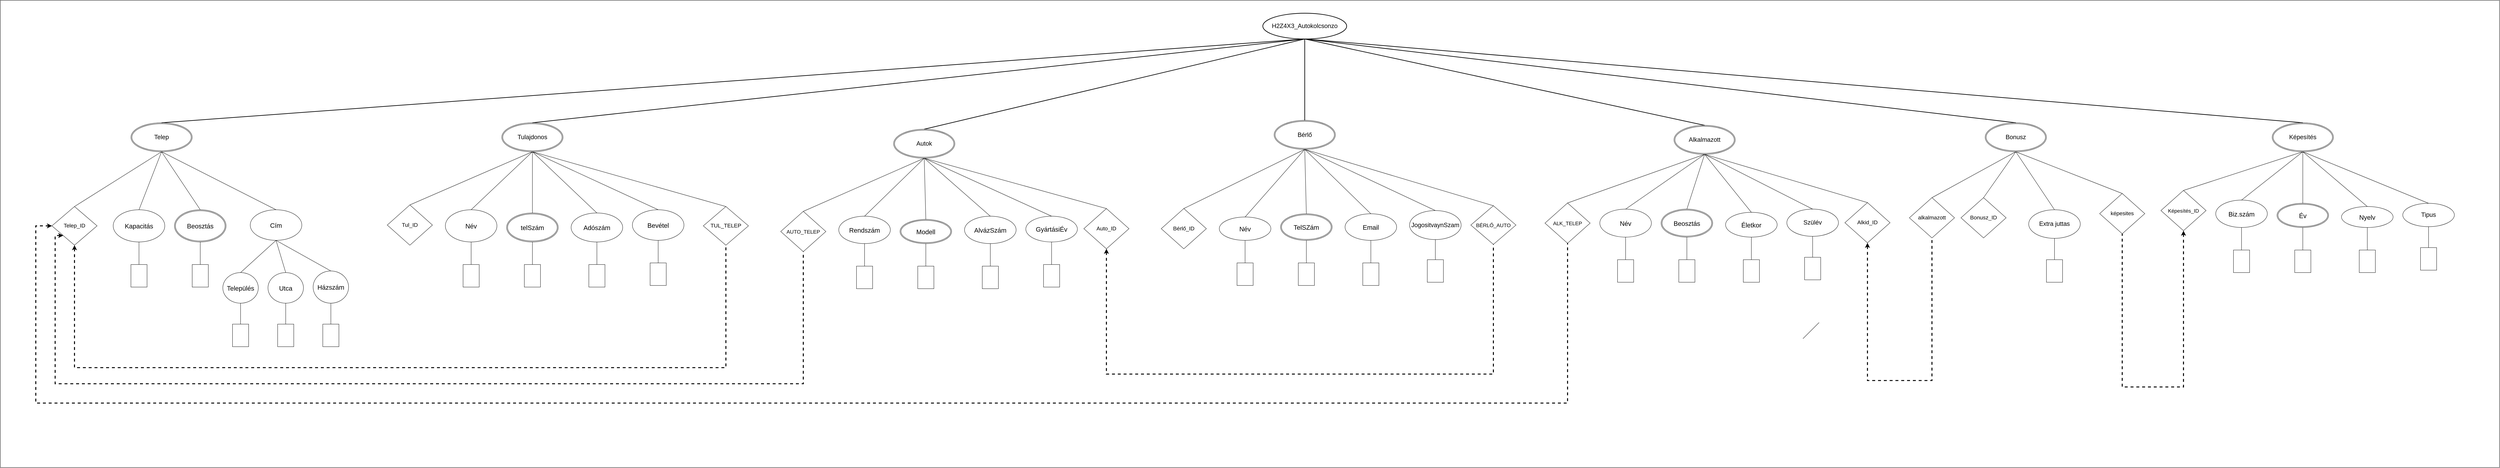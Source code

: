 <mxfile version="22.0.2" type="device">
  <diagram id="R2lEEEUBdFMjLlhIrx00" name="Page-1">
    <mxGraphModel dx="9560" dy="5627" grid="1" gridSize="10" guides="1" tooltips="1" connect="1" arrows="1" fold="1" page="1" pageScale="1" pageWidth="8000" pageHeight="1500" math="0" shadow="0" extFonts="Permanent Marker^https://fonts.googleapis.com/css?family=Permanent+Marker">
      <root>
        <mxCell id="0" />
        <mxCell id="1" parent="0" />
        <mxCell id="rSMVTnY4oHZ8qKoCnQV4-1" value="&lt;font style=&quot;font-size: 19px;&quot;&gt;H2Z4X3_Autokolcsonzo&lt;/font&gt;" style="ellipse;whiteSpace=wrap;html=1;strokeWidth=2;" parent="1" vertex="1">
          <mxGeometry x="3945" y="50" width="260" height="80" as="geometry" />
        </mxCell>
        <mxCell id="rSMVTnY4oHZ8qKoCnQV4-4" value="&lt;font style=&quot;font-size: 19px;&quot;&gt;Telep&lt;/font&gt;" style="ellipse;shape=doubleEllipse;margin=3;whiteSpace=wrap;html=1;align=center;" parent="1" vertex="1">
          <mxGeometry x="435" y="390" width="190" height="90" as="geometry" />
        </mxCell>
        <mxCell id="rSMVTnY4oHZ8qKoCnQV4-5" value="&lt;span style=&quot;font-size: 19px;&quot;&gt;Tulajdonos&lt;/span&gt;" style="ellipse;shape=doubleEllipse;margin=3;whiteSpace=wrap;html=1;align=center;" parent="1" vertex="1">
          <mxGeometry x="1585" y="390" width="190" height="90" as="geometry" />
        </mxCell>
        <mxCell id="rSMVTnY4oHZ8qKoCnQV4-6" value="&lt;span style=&quot;font-size: 19px;&quot;&gt;Autok&lt;/span&gt;" style="ellipse;shape=doubleEllipse;margin=3;whiteSpace=wrap;html=1;align=center;" parent="1" vertex="1">
          <mxGeometry x="2800" y="410" width="190" height="90" as="geometry" />
        </mxCell>
        <mxCell id="rSMVTnY4oHZ8qKoCnQV4-7" value="&lt;span style=&quot;font-size: 19px;&quot;&gt;Bérlő&lt;/span&gt;" style="ellipse;shape=doubleEllipse;margin=3;whiteSpace=wrap;html=1;align=center;" parent="1" vertex="1">
          <mxGeometry x="3980" y="382.5" width="190" height="90" as="geometry" />
        </mxCell>
        <mxCell id="rSMVTnY4oHZ8qKoCnQV4-8" value="&lt;span style=&quot;font-size: 19px;&quot;&gt;Alkalmazott&lt;/span&gt;" style="ellipse;shape=doubleEllipse;margin=3;whiteSpace=wrap;html=1;align=center;" parent="1" vertex="1">
          <mxGeometry x="5220" y="398" width="190" height="90" as="geometry" />
        </mxCell>
        <mxCell id="rSMVTnY4oHZ8qKoCnQV4-9" value="&lt;span style=&quot;font-size: 19px;&quot;&gt;Képesítés&lt;/span&gt;" style="ellipse;shape=doubleEllipse;margin=3;whiteSpace=wrap;html=1;align=center;" parent="1" vertex="1">
          <mxGeometry x="7075" y="390" width="190" height="90" as="geometry" />
        </mxCell>
        <mxCell id="rSMVTnY4oHZ8qKoCnQV4-14" value="" style="endArrow=none;html=1;rounded=0;entryX=0.5;entryY=1;entryDx=0;entryDy=0;exitX=0.5;exitY=0;exitDx=0;exitDy=0;strokeWidth=2;" parent="1" source="rSMVTnY4oHZ8qKoCnQV4-4" target="rSMVTnY4oHZ8qKoCnQV4-1" edge="1">
          <mxGeometry width="50" height="50" relative="1" as="geometry">
            <mxPoint x="1400" y="430" as="sourcePoint" />
            <mxPoint x="1450" y="380" as="targetPoint" />
          </mxGeometry>
        </mxCell>
        <mxCell id="rSMVTnY4oHZ8qKoCnQV4-15" value="" style="endArrow=none;html=1;rounded=0;entryX=0.5;entryY=1;entryDx=0;entryDy=0;exitX=0.5;exitY=0;exitDx=0;exitDy=0;strokeWidth=2;" parent="1" source="rSMVTnY4oHZ8qKoCnQV4-5" target="rSMVTnY4oHZ8qKoCnQV4-1" edge="1">
          <mxGeometry width="50" height="50" relative="1" as="geometry">
            <mxPoint x="1205" y="420" as="sourcePoint" />
            <mxPoint x="1990" y="190" as="targetPoint" />
          </mxGeometry>
        </mxCell>
        <mxCell id="rSMVTnY4oHZ8qKoCnQV4-16" value="" style="endArrow=none;html=1;rounded=0;entryX=0.5;entryY=1;entryDx=0;entryDy=0;exitX=0.5;exitY=0;exitDx=0;exitDy=0;strokeWidth=2;" parent="1" source="rSMVTnY4oHZ8qKoCnQV4-8" target="rSMVTnY4oHZ8qKoCnQV4-1" edge="1">
          <mxGeometry width="50" height="50" relative="1" as="geometry">
            <mxPoint x="1215" y="430" as="sourcePoint" />
            <mxPoint x="2000" y="200" as="targetPoint" />
          </mxGeometry>
        </mxCell>
        <mxCell id="rSMVTnY4oHZ8qKoCnQV4-17" value="" style="endArrow=none;html=1;rounded=0;entryX=0.5;entryY=1;entryDx=0;entryDy=0;exitX=0.5;exitY=0;exitDx=0;exitDy=0;strokeWidth=2;" parent="1" source="rSMVTnY4oHZ8qKoCnQV4-9" target="rSMVTnY4oHZ8qKoCnQV4-1" edge="1">
          <mxGeometry width="50" height="50" relative="1" as="geometry">
            <mxPoint x="1225" y="440" as="sourcePoint" />
            <mxPoint x="2010" y="210" as="targetPoint" />
          </mxGeometry>
        </mxCell>
        <mxCell id="rSMVTnY4oHZ8qKoCnQV4-18" value="" style="endArrow=none;html=1;rounded=0;entryX=0.5;entryY=1;entryDx=0;entryDy=0;exitX=0.5;exitY=0;exitDx=0;exitDy=0;strokeWidth=2;" parent="1" source="rSMVTnY4oHZ8qKoCnQV4-6" target="rSMVTnY4oHZ8qKoCnQV4-1" edge="1">
          <mxGeometry width="50" height="50" relative="1" as="geometry">
            <mxPoint x="1235" y="450" as="sourcePoint" />
            <mxPoint x="2020" y="220" as="targetPoint" />
          </mxGeometry>
        </mxCell>
        <mxCell id="rSMVTnY4oHZ8qKoCnQV4-19" value="" style="endArrow=none;html=1;rounded=0;entryX=0.5;entryY=1;entryDx=0;entryDy=0;exitX=0.5;exitY=0;exitDx=0;exitDy=0;strokeWidth=2;" parent="1" source="rSMVTnY4oHZ8qKoCnQV4-7" target="rSMVTnY4oHZ8qKoCnQV4-1" edge="1">
          <mxGeometry width="50" height="50" relative="1" as="geometry">
            <mxPoint x="1245" y="460" as="sourcePoint" />
            <mxPoint x="2030" y="230" as="targetPoint" />
          </mxGeometry>
        </mxCell>
        <mxCell id="rSMVTnY4oHZ8qKoCnQV4-21" value="&lt;font style=&quot;font-size: 20px;&quot;&gt;Kapacitás&lt;/font&gt;" style="ellipse;whiteSpace=wrap;html=1;" parent="1" vertex="1">
          <mxGeometry x="380" y="660" width="160" height="100" as="geometry" />
        </mxCell>
        <mxCell id="rSMVTnY4oHZ8qKoCnQV4-22" value="&lt;span style=&quot;font-size: 20px;&quot;&gt;Cím&lt;/span&gt;" style="ellipse;whiteSpace=wrap;html=1;" parent="1" vertex="1">
          <mxGeometry x="805" y="660" width="160" height="95" as="geometry" />
        </mxCell>
        <mxCell id="rSMVTnY4oHZ8qKoCnQV4-23" value="&lt;span style=&quot;font-size: 20px;&quot;&gt;Beosztás&lt;br&gt;&lt;/span&gt;" style="whiteSpace=wrap;html=1;shape=doubleEllipse;perimeter=ellipsePerimeter;margin=3;" parent="1" vertex="1">
          <mxGeometry x="570" y="660" width="160" height="100" as="geometry" />
        </mxCell>
        <mxCell id="rSMVTnY4oHZ8qKoCnQV4-27" value="&lt;span style=&quot;font-size: 20px;&quot;&gt;Település&lt;/span&gt;" style="ellipse;whiteSpace=wrap;html=1;" parent="1" vertex="1">
          <mxGeometry x="720" y="855" width="110" height="95" as="geometry" />
        </mxCell>
        <mxCell id="rSMVTnY4oHZ8qKoCnQV4-28" value="&lt;span style=&quot;font-size: 20px;&quot;&gt;Utca&lt;/span&gt;" style="ellipse;whiteSpace=wrap;html=1;" parent="1" vertex="1">
          <mxGeometry x="860" y="855" width="110" height="95" as="geometry" />
        </mxCell>
        <mxCell id="rSMVTnY4oHZ8qKoCnQV4-29" value="&lt;span style=&quot;font-size: 20px;&quot;&gt;Házszám&lt;/span&gt;" style="ellipse;whiteSpace=wrap;html=1;" parent="1" vertex="1">
          <mxGeometry x="1000" y="850" width="110" height="100" as="geometry" />
        </mxCell>
        <mxCell id="AsXAEN0B44mWRDouqdwv-1" value="" style="endArrow=none;html=1;rounded=0;entryX=0.5;entryY=1;entryDx=0;entryDy=0;exitX=0.5;exitY=0;exitDx=0;exitDy=0;" edge="1" parent="1" source="rSMVTnY4oHZ8qKoCnQV4-21" target="rSMVTnY4oHZ8qKoCnQV4-4">
          <mxGeometry width="50" height="50" relative="1" as="geometry">
            <mxPoint x="150" y="605" as="sourcePoint" />
            <mxPoint x="360" y="500" as="targetPoint" />
          </mxGeometry>
        </mxCell>
        <mxCell id="AsXAEN0B44mWRDouqdwv-2" value="" style="endArrow=none;html=1;rounded=0;entryX=0.5;entryY=1;entryDx=0;entryDy=0;exitX=0.5;exitY=0;exitDx=0;exitDy=0;" edge="1" parent="1" source="rSMVTnY4oHZ8qKoCnQV4-28" target="rSMVTnY4oHZ8qKoCnQV4-22">
          <mxGeometry width="50" height="50" relative="1" as="geometry">
            <mxPoint x="660" y="845" as="sourcePoint" />
            <mxPoint x="800" y="755" as="targetPoint" />
          </mxGeometry>
        </mxCell>
        <mxCell id="AsXAEN0B44mWRDouqdwv-3" value="" style="endArrow=none;html=1;rounded=0;entryX=0.5;entryY=1;entryDx=0;entryDy=0;exitX=0.5;exitY=0;exitDx=0;exitDy=0;" edge="1" parent="1" source="rSMVTnY4oHZ8qKoCnQV4-29" target="rSMVTnY4oHZ8qKoCnQV4-22">
          <mxGeometry width="50" height="50" relative="1" as="geometry">
            <mxPoint x="670" y="855" as="sourcePoint" />
            <mxPoint x="810" y="765" as="targetPoint" />
          </mxGeometry>
        </mxCell>
        <mxCell id="AsXAEN0B44mWRDouqdwv-4" value="&lt;font style=&quot;font-size: 17px;&quot;&gt;Telep_ID&lt;/font&gt;" style="rhombus;whiteSpace=wrap;html=1;" vertex="1" parent="1">
          <mxGeometry x="190" y="650" width="140" height="120" as="geometry" />
        </mxCell>
        <mxCell id="AsXAEN0B44mWRDouqdwv-5" value="" style="endArrow=none;html=1;rounded=0;entryX=0.5;entryY=1;entryDx=0;entryDy=0;exitX=0.5;exitY=0;exitDx=0;exitDy=0;" edge="1" parent="1" source="AsXAEN0B44mWRDouqdwv-4" target="rSMVTnY4oHZ8qKoCnQV4-4">
          <mxGeometry width="50" height="50" relative="1" as="geometry">
            <mxPoint x="160" y="615" as="sourcePoint" />
            <mxPoint x="370" y="510" as="targetPoint" />
          </mxGeometry>
        </mxCell>
        <mxCell id="AsXAEN0B44mWRDouqdwv-6" value="" style="endArrow=none;html=1;rounded=0;entryX=0.5;entryY=1;entryDx=0;entryDy=0;exitX=0.5;exitY=0;exitDx=0;exitDy=0;" edge="1" parent="1" source="rSMVTnY4oHZ8qKoCnQV4-22" target="rSMVTnY4oHZ8qKoCnQV4-4">
          <mxGeometry width="50" height="50" relative="1" as="geometry">
            <mxPoint x="360" y="885" as="sourcePoint" />
            <mxPoint x="570" y="780" as="targetPoint" />
          </mxGeometry>
        </mxCell>
        <mxCell id="AsXAEN0B44mWRDouqdwv-7" value="" style="endArrow=none;html=1;rounded=0;entryX=0.5;entryY=1;entryDx=0;entryDy=0;exitX=0.5;exitY=0;exitDx=0;exitDy=0;" edge="1" parent="1" source="rSMVTnY4oHZ8qKoCnQV4-23" target="rSMVTnY4oHZ8qKoCnQV4-4">
          <mxGeometry width="50" height="50" relative="1" as="geometry">
            <mxPoint x="370" y="895" as="sourcePoint" />
            <mxPoint x="580" y="790" as="targetPoint" />
          </mxGeometry>
        </mxCell>
        <mxCell id="AsXAEN0B44mWRDouqdwv-8" value="" style="endArrow=none;html=1;rounded=0;entryX=0.5;entryY=1;entryDx=0;entryDy=0;exitX=0.5;exitY=0;exitDx=0;exitDy=0;" edge="1" parent="1" source="rSMVTnY4oHZ8qKoCnQV4-27" target="rSMVTnY4oHZ8qKoCnQV4-22">
          <mxGeometry width="50" height="50" relative="1" as="geometry">
            <mxPoint x="620" y="890" as="sourcePoint" />
            <mxPoint x="830" y="785" as="targetPoint" />
          </mxGeometry>
        </mxCell>
        <mxCell id="AsXAEN0B44mWRDouqdwv-11" value="" style="rounded=0;whiteSpace=wrap;html=1;" vertex="1" parent="1">
          <mxGeometry x="750" y="1015" width="50" height="70" as="geometry" />
        </mxCell>
        <mxCell id="AsXAEN0B44mWRDouqdwv-13" value="" style="endArrow=none;html=1;rounded=0;entryX=0.5;entryY=1;entryDx=0;entryDy=0;exitX=0.5;exitY=0;exitDx=0;exitDy=0;" edge="1" parent="1" source="AsXAEN0B44mWRDouqdwv-11" target="rSMVTnY4oHZ8qKoCnQV4-27">
          <mxGeometry width="50" height="50" relative="1" as="geometry">
            <mxPoint x="410" y="1185" as="sourcePoint" />
            <mxPoint x="690" y="1005" as="targetPoint" />
          </mxGeometry>
        </mxCell>
        <mxCell id="AsXAEN0B44mWRDouqdwv-14" value="" style="rounded=0;whiteSpace=wrap;html=1;" vertex="1" parent="1">
          <mxGeometry x="890" y="1015" width="50" height="70" as="geometry" />
        </mxCell>
        <mxCell id="AsXAEN0B44mWRDouqdwv-15" value="" style="endArrow=none;html=1;rounded=0;exitX=0.5;exitY=0;exitDx=0;exitDy=0;entryX=0.5;entryY=1;entryDx=0;entryDy=0;" edge="1" parent="1" source="AsXAEN0B44mWRDouqdwv-14" target="rSMVTnY4oHZ8qKoCnQV4-28">
          <mxGeometry width="50" height="50" relative="1" as="geometry">
            <mxPoint x="420" y="1195" as="sourcePoint" />
            <mxPoint x="910" y="995" as="targetPoint" />
          </mxGeometry>
        </mxCell>
        <mxCell id="AsXAEN0B44mWRDouqdwv-16" value="" style="rounded=0;whiteSpace=wrap;html=1;" vertex="1" parent="1">
          <mxGeometry x="1030" y="1015" width="50" height="70" as="geometry" />
        </mxCell>
        <mxCell id="AsXAEN0B44mWRDouqdwv-17" value="" style="endArrow=none;html=1;rounded=0;entryX=0.5;entryY=1;entryDx=0;entryDy=0;exitX=0.5;exitY=0;exitDx=0;exitDy=0;" edge="1" parent="1" source="AsXAEN0B44mWRDouqdwv-16" target="rSMVTnY4oHZ8qKoCnQV4-29">
          <mxGeometry width="50" height="50" relative="1" as="geometry">
            <mxPoint x="695" y="1225" as="sourcePoint" />
            <mxPoint x="1065" y="995" as="targetPoint" />
          </mxGeometry>
        </mxCell>
        <mxCell id="AsXAEN0B44mWRDouqdwv-19" value="" style="rounded=0;whiteSpace=wrap;html=1;" vertex="1" parent="1">
          <mxGeometry x="435" y="830" width="50" height="70" as="geometry" />
        </mxCell>
        <mxCell id="AsXAEN0B44mWRDouqdwv-20" value="" style="endArrow=none;html=1;rounded=0;entryX=0.5;entryY=1;entryDx=0;entryDy=0;exitX=0.5;exitY=0;exitDx=0;exitDy=0;" edge="1" parent="1" source="AsXAEN0B44mWRDouqdwv-19" target="rSMVTnY4oHZ8qKoCnQV4-21">
          <mxGeometry width="50" height="50" relative="1" as="geometry">
            <mxPoint x="75" y="1070" as="sourcePoint" />
            <mxPoint x="450" y="780" as="targetPoint" />
          </mxGeometry>
        </mxCell>
        <mxCell id="AsXAEN0B44mWRDouqdwv-21" value="" style="rounded=0;whiteSpace=wrap;html=1;" vertex="1" parent="1">
          <mxGeometry x="625" y="830" width="50" height="70" as="geometry" />
        </mxCell>
        <mxCell id="AsXAEN0B44mWRDouqdwv-22" value="" style="endArrow=none;html=1;rounded=0;entryX=0.5;entryY=1;entryDx=0;entryDy=0;exitX=0.5;exitY=0;exitDx=0;exitDy=0;" edge="1" parent="1" source="AsXAEN0B44mWRDouqdwv-21" target="rSMVTnY4oHZ8qKoCnQV4-23">
          <mxGeometry width="50" height="50" relative="1" as="geometry">
            <mxPoint x="275" y="1020" as="sourcePoint" />
            <mxPoint x="645" y="790" as="targetPoint" />
          </mxGeometry>
        </mxCell>
        <mxCell id="AsXAEN0B44mWRDouqdwv-25" value="&lt;span style=&quot;font-size: 20px;&quot;&gt;Név&lt;/span&gt;" style="ellipse;whiteSpace=wrap;html=1;" vertex="1" parent="1">
          <mxGeometry x="1410" y="660" width="160" height="100" as="geometry" />
        </mxCell>
        <mxCell id="AsXAEN0B44mWRDouqdwv-27" value="&lt;span style=&quot;font-size: 20px;&quot;&gt;telSzám&lt;br&gt;&lt;/span&gt;" style="whiteSpace=wrap;html=1;shape=doubleEllipse;perimeter=ellipsePerimeter;margin=3;" vertex="1" parent="1">
          <mxGeometry x="1600" y="670" width="160" height="90" as="geometry" />
        </mxCell>
        <mxCell id="AsXAEN0B44mWRDouqdwv-33" value="&lt;font style=&quot;font-size: 17px;&quot;&gt;Tul_ID&lt;/font&gt;" style="rhombus;whiteSpace=wrap;html=1;" vertex="1" parent="1">
          <mxGeometry x="1230" y="645" width="140" height="125" as="geometry" />
        </mxCell>
        <mxCell id="AsXAEN0B44mWRDouqdwv-41" value="" style="rounded=0;whiteSpace=wrap;html=1;" vertex="1" parent="1">
          <mxGeometry x="1465" y="830" width="50" height="70" as="geometry" />
        </mxCell>
        <mxCell id="AsXAEN0B44mWRDouqdwv-42" value="" style="endArrow=none;html=1;rounded=0;entryX=0.5;entryY=1;entryDx=0;entryDy=0;exitX=0.5;exitY=0;exitDx=0;exitDy=0;" edge="1" parent="1" source="AsXAEN0B44mWRDouqdwv-41" target="AsXAEN0B44mWRDouqdwv-25">
          <mxGeometry width="50" height="50" relative="1" as="geometry">
            <mxPoint x="1105" y="1070" as="sourcePoint" />
            <mxPoint x="1480" y="780" as="targetPoint" />
          </mxGeometry>
        </mxCell>
        <mxCell id="AsXAEN0B44mWRDouqdwv-43" value="" style="rounded=0;whiteSpace=wrap;html=1;" vertex="1" parent="1">
          <mxGeometry x="1655" y="830" width="50" height="70" as="geometry" />
        </mxCell>
        <mxCell id="AsXAEN0B44mWRDouqdwv-44" value="" style="endArrow=none;html=1;rounded=0;entryX=0.5;entryY=1;entryDx=0;entryDy=0;exitX=0.5;exitY=0;exitDx=0;exitDy=0;" edge="1" parent="1" source="AsXAEN0B44mWRDouqdwv-43" target="AsXAEN0B44mWRDouqdwv-27">
          <mxGeometry width="50" height="50" relative="1" as="geometry">
            <mxPoint x="1305" y="1020" as="sourcePoint" />
            <mxPoint x="1675" y="790" as="targetPoint" />
          </mxGeometry>
        </mxCell>
        <mxCell id="AsXAEN0B44mWRDouqdwv-45" value="&lt;font style=&quot;font-size: 17px;&quot;&gt;TUL_TELEP&lt;/font&gt;" style="rhombus;whiteSpace=wrap;html=1;" vertex="1" parent="1">
          <mxGeometry x="2210" y="650" width="140" height="120" as="geometry" />
        </mxCell>
        <mxCell id="AsXAEN0B44mWRDouqdwv-46" value="&lt;span style=&quot;font-size: 20px;&quot;&gt;Bevétel&lt;/span&gt;" style="ellipse;whiteSpace=wrap;html=1;" vertex="1" parent="1">
          <mxGeometry x="1990" y="660" width="160" height="95" as="geometry" />
        </mxCell>
        <mxCell id="AsXAEN0B44mWRDouqdwv-47" value="" style="rounded=0;whiteSpace=wrap;html=1;" vertex="1" parent="1">
          <mxGeometry x="2045" y="825" width="50" height="70" as="geometry" />
        </mxCell>
        <mxCell id="AsXAEN0B44mWRDouqdwv-48" value="" style="endArrow=none;html=1;rounded=0;entryX=0.5;entryY=1;entryDx=0;entryDy=0;exitX=0.5;exitY=0;exitDx=0;exitDy=0;" edge="1" parent="1" source="AsXAEN0B44mWRDouqdwv-47" target="AsXAEN0B44mWRDouqdwv-46">
          <mxGeometry width="50" height="50" relative="1" as="geometry">
            <mxPoint x="1685" y="1065" as="sourcePoint" />
            <mxPoint x="2060" y="775" as="targetPoint" />
          </mxGeometry>
        </mxCell>
        <mxCell id="AsXAEN0B44mWRDouqdwv-49" value="&lt;span style=&quot;font-size: 20px;&quot;&gt;Adószám&lt;/span&gt;" style="ellipse;whiteSpace=wrap;html=1;" vertex="1" parent="1">
          <mxGeometry x="1800" y="670" width="160" height="90" as="geometry" />
        </mxCell>
        <mxCell id="AsXAEN0B44mWRDouqdwv-50" value="" style="rounded=0;whiteSpace=wrap;html=1;" vertex="1" parent="1">
          <mxGeometry x="1855" y="830" width="50" height="70" as="geometry" />
        </mxCell>
        <mxCell id="AsXAEN0B44mWRDouqdwv-51" value="" style="endArrow=none;html=1;rounded=0;entryX=0.5;entryY=1;entryDx=0;entryDy=0;exitX=0.5;exitY=0;exitDx=0;exitDy=0;" edge="1" parent="1" source="AsXAEN0B44mWRDouqdwv-50" target="AsXAEN0B44mWRDouqdwv-49">
          <mxGeometry width="50" height="50" relative="1" as="geometry">
            <mxPoint x="1495" y="1070" as="sourcePoint" />
            <mxPoint x="1870" y="780" as="targetPoint" />
          </mxGeometry>
        </mxCell>
        <mxCell id="AsXAEN0B44mWRDouqdwv-52" value="" style="endArrow=none;html=1;rounded=0;exitX=0.5;exitY=0;exitDx=0;exitDy=0;entryX=0.5;entryY=1;entryDx=0;entryDy=0;" edge="1" parent="1" source="AsXAEN0B44mWRDouqdwv-45" target="rSMVTnY4oHZ8qKoCnQV4-5">
          <mxGeometry width="50" height="50" relative="1" as="geometry">
            <mxPoint x="1230" y="730" as="sourcePoint" />
            <mxPoint x="1450" y="560" as="targetPoint" />
          </mxGeometry>
        </mxCell>
        <mxCell id="AsXAEN0B44mWRDouqdwv-53" value="" style="endArrow=none;html=1;rounded=0;entryX=0.5;entryY=0;entryDx=0;entryDy=0;exitX=0.5;exitY=1;exitDx=0;exitDy=0;" edge="1" parent="1" source="rSMVTnY4oHZ8qKoCnQV4-5" target="AsXAEN0B44mWRDouqdwv-25">
          <mxGeometry width="50" height="50" relative="1" as="geometry">
            <mxPoint x="1560" y="680" as="sourcePoint" />
            <mxPoint x="1840" y="490" as="targetPoint" />
          </mxGeometry>
        </mxCell>
        <mxCell id="AsXAEN0B44mWRDouqdwv-54" value="" style="endArrow=none;html=1;rounded=0;entryX=0.5;entryY=0;entryDx=0;entryDy=0;exitX=0.5;exitY=1;exitDx=0;exitDy=0;" edge="1" parent="1" source="rSMVTnY4oHZ8qKoCnQV4-5" target="AsXAEN0B44mWRDouqdwv-27">
          <mxGeometry width="50" height="50" relative="1" as="geometry">
            <mxPoint x="1825" y="440" as="sourcePoint" />
            <mxPoint x="1810" y="605" as="targetPoint" />
          </mxGeometry>
        </mxCell>
        <mxCell id="AsXAEN0B44mWRDouqdwv-55" value="" style="endArrow=none;html=1;rounded=0;entryX=0.5;entryY=0;entryDx=0;entryDy=0;exitX=0.5;exitY=1;exitDx=0;exitDy=0;" edge="1" parent="1" source="rSMVTnY4oHZ8qKoCnQV4-5" target="AsXAEN0B44mWRDouqdwv-49">
          <mxGeometry width="50" height="50" relative="1" as="geometry">
            <mxPoint x="2008" y="440" as="sourcePoint" />
            <mxPoint x="1993" y="605" as="targetPoint" />
          </mxGeometry>
        </mxCell>
        <mxCell id="AsXAEN0B44mWRDouqdwv-56" value="" style="endArrow=none;html=1;rounded=0;entryX=0.5;entryY=0;entryDx=0;entryDy=0;exitX=0.5;exitY=1;exitDx=0;exitDy=0;" edge="1" parent="1" source="rSMVTnY4oHZ8qKoCnQV4-5" target="AsXAEN0B44mWRDouqdwv-46">
          <mxGeometry width="50" height="50" relative="1" as="geometry">
            <mxPoint x="2085" y="440" as="sourcePoint" />
            <mxPoint x="2070" y="605" as="targetPoint" />
          </mxGeometry>
        </mxCell>
        <mxCell id="AsXAEN0B44mWRDouqdwv-57" value="" style="endArrow=none;html=1;rounded=0;entryX=0.5;entryY=0;entryDx=0;entryDy=0;exitX=0.5;exitY=1;exitDx=0;exitDy=0;" edge="1" parent="1" source="rSMVTnY4oHZ8qKoCnQV4-5" target="AsXAEN0B44mWRDouqdwv-33">
          <mxGeometry width="50" height="50" relative="1" as="geometry">
            <mxPoint x="2180" y="460" as="sourcePoint" />
            <mxPoint x="2165" y="625" as="targetPoint" />
          </mxGeometry>
        </mxCell>
        <mxCell id="AsXAEN0B44mWRDouqdwv-58" value="&lt;span style=&quot;font-size: 20px;&quot;&gt;Rendszám&lt;/span&gt;" style="ellipse;whiteSpace=wrap;html=1;" vertex="1" parent="1">
          <mxGeometry x="2630" y="680" width="160" height="85" as="geometry" />
        </mxCell>
        <mxCell id="AsXAEN0B44mWRDouqdwv-59" value="&lt;span style=&quot;font-size: 20px;&quot;&gt;Modell&lt;br&gt;&lt;/span&gt;" style="whiteSpace=wrap;html=1;shape=doubleEllipse;perimeter=ellipsePerimeter;margin=3;" vertex="1" parent="1">
          <mxGeometry x="2820" y="690" width="160" height="75" as="geometry" />
        </mxCell>
        <mxCell id="AsXAEN0B44mWRDouqdwv-60" value="&lt;span style=&quot;font-size: 17px;&quot;&gt;Auto_ID&lt;/span&gt;" style="rhombus;whiteSpace=wrap;html=1;" vertex="1" parent="1">
          <mxGeometry x="3390" y="656.25" width="140" height="125" as="geometry" />
        </mxCell>
        <mxCell id="AsXAEN0B44mWRDouqdwv-61" value="" style="rounded=0;whiteSpace=wrap;html=1;" vertex="1" parent="1">
          <mxGeometry x="2685" y="835" width="50" height="70" as="geometry" />
        </mxCell>
        <mxCell id="AsXAEN0B44mWRDouqdwv-62" value="" style="endArrow=none;html=1;rounded=0;entryX=0.5;entryY=1;entryDx=0;entryDy=0;exitX=0.5;exitY=0;exitDx=0;exitDy=0;" edge="1" parent="1" source="AsXAEN0B44mWRDouqdwv-61" target="AsXAEN0B44mWRDouqdwv-58">
          <mxGeometry width="50" height="50" relative="1" as="geometry">
            <mxPoint x="2325" y="1075" as="sourcePoint" />
            <mxPoint x="2700" y="785" as="targetPoint" />
          </mxGeometry>
        </mxCell>
        <mxCell id="AsXAEN0B44mWRDouqdwv-63" value="" style="rounded=0;whiteSpace=wrap;html=1;" vertex="1" parent="1">
          <mxGeometry x="2875" y="835" width="50" height="70" as="geometry" />
        </mxCell>
        <mxCell id="AsXAEN0B44mWRDouqdwv-64" value="" style="endArrow=none;html=1;rounded=0;entryX=0.5;entryY=1;entryDx=0;entryDy=0;exitX=0.5;exitY=0;exitDx=0;exitDy=0;" edge="1" parent="1" source="AsXAEN0B44mWRDouqdwv-63" target="AsXAEN0B44mWRDouqdwv-59">
          <mxGeometry width="50" height="50" relative="1" as="geometry">
            <mxPoint x="2525" y="1025" as="sourcePoint" />
            <mxPoint x="2895" y="795" as="targetPoint" />
          </mxGeometry>
        </mxCell>
        <mxCell id="AsXAEN0B44mWRDouqdwv-66" value="&lt;span style=&quot;font-size: 20px;&quot;&gt;GyártásiÉv&lt;/span&gt;" style="ellipse;whiteSpace=wrap;html=1;" vertex="1" parent="1">
          <mxGeometry x="3210" y="680" width="160" height="80" as="geometry" />
        </mxCell>
        <mxCell id="AsXAEN0B44mWRDouqdwv-67" value="" style="rounded=0;whiteSpace=wrap;html=1;" vertex="1" parent="1">
          <mxGeometry x="3265" y="830" width="50" height="70" as="geometry" />
        </mxCell>
        <mxCell id="AsXAEN0B44mWRDouqdwv-68" value="" style="endArrow=none;html=1;rounded=0;entryX=0.5;entryY=1;entryDx=0;entryDy=0;exitX=0.5;exitY=0;exitDx=0;exitDy=0;" edge="1" parent="1" source="AsXAEN0B44mWRDouqdwv-67" target="AsXAEN0B44mWRDouqdwv-66">
          <mxGeometry width="50" height="50" relative="1" as="geometry">
            <mxPoint x="2905" y="1070" as="sourcePoint" />
            <mxPoint x="3280" y="780" as="targetPoint" />
          </mxGeometry>
        </mxCell>
        <mxCell id="AsXAEN0B44mWRDouqdwv-69" value="&lt;span style=&quot;font-size: 20px;&quot;&gt;AlvázSzám&lt;/span&gt;" style="ellipse;whiteSpace=wrap;html=1;" vertex="1" parent="1">
          <mxGeometry x="3020" y="680" width="160" height="85" as="geometry" />
        </mxCell>
        <mxCell id="AsXAEN0B44mWRDouqdwv-70" value="" style="rounded=0;whiteSpace=wrap;html=1;" vertex="1" parent="1">
          <mxGeometry x="3075" y="835" width="50" height="70" as="geometry" />
        </mxCell>
        <mxCell id="AsXAEN0B44mWRDouqdwv-71" value="" style="endArrow=none;html=1;rounded=0;entryX=0.5;entryY=1;entryDx=0;entryDy=0;exitX=0.5;exitY=0;exitDx=0;exitDy=0;" edge="1" parent="1" source="AsXAEN0B44mWRDouqdwv-70" target="AsXAEN0B44mWRDouqdwv-69">
          <mxGeometry width="50" height="50" relative="1" as="geometry">
            <mxPoint x="2715" y="1075" as="sourcePoint" />
            <mxPoint x="3090" y="785" as="targetPoint" />
          </mxGeometry>
        </mxCell>
        <mxCell id="AsXAEN0B44mWRDouqdwv-72" value="" style="endArrow=none;html=1;rounded=0;entryX=0.5;entryY=0;entryDx=0;entryDy=0;exitX=0.5;exitY=1;exitDx=0;exitDy=0;" edge="1" parent="1" source="rSMVTnY4oHZ8qKoCnQV4-6" target="AsXAEN0B44mWRDouqdwv-60">
          <mxGeometry width="50" height="50" relative="1" as="geometry">
            <mxPoint x="2945" y="540" as="sourcePoint" />
            <mxPoint x="3430" y="555" as="targetPoint" />
          </mxGeometry>
        </mxCell>
        <mxCell id="AsXAEN0B44mWRDouqdwv-73" value="" style="endArrow=none;html=1;rounded=0;entryX=0.5;entryY=0;entryDx=0;entryDy=0;exitX=0.5;exitY=1;exitDx=0;exitDy=0;" edge="1" parent="1" source="rSMVTnY4oHZ8qKoCnQV4-6" target="AsXAEN0B44mWRDouqdwv-58">
          <mxGeometry width="50" height="50" relative="1" as="geometry">
            <mxPoint x="2857.5" y="570" as="sourcePoint" />
            <mxPoint x="2562.5" y="680" as="targetPoint" />
          </mxGeometry>
        </mxCell>
        <mxCell id="AsXAEN0B44mWRDouqdwv-74" value="" style="endArrow=none;html=1;rounded=0;entryX=0.5;entryY=0;entryDx=0;entryDy=0;exitX=0.5;exitY=1;exitDx=0;exitDy=0;" edge="1" parent="1" source="rSMVTnY4oHZ8qKoCnQV4-6" target="AsXAEN0B44mWRDouqdwv-59">
          <mxGeometry width="50" height="50" relative="1" as="geometry">
            <mxPoint x="2835" y="560" as="sourcePoint" />
            <mxPoint x="2540" y="670" as="targetPoint" />
          </mxGeometry>
        </mxCell>
        <mxCell id="AsXAEN0B44mWRDouqdwv-75" value="" style="endArrow=none;html=1;rounded=0;entryX=0.5;entryY=0;entryDx=0;entryDy=0;exitX=0.5;exitY=1;exitDx=0;exitDy=0;" edge="1" parent="1" source="rSMVTnY4oHZ8qKoCnQV4-6" target="AsXAEN0B44mWRDouqdwv-69">
          <mxGeometry width="50" height="50" relative="1" as="geometry">
            <mxPoint x="2845" y="570" as="sourcePoint" />
            <mxPoint x="2550" y="680" as="targetPoint" />
          </mxGeometry>
        </mxCell>
        <mxCell id="AsXAEN0B44mWRDouqdwv-76" value="" style="endArrow=none;html=1;rounded=0;entryX=0.5;entryY=0;entryDx=0;entryDy=0;exitX=0.5;exitY=1;exitDx=0;exitDy=0;" edge="1" parent="1" source="rSMVTnY4oHZ8qKoCnQV4-6" target="AsXAEN0B44mWRDouqdwv-66">
          <mxGeometry width="50" height="50" relative="1" as="geometry">
            <mxPoint x="2855" y="580" as="sourcePoint" />
            <mxPoint x="2560" y="690" as="targetPoint" />
          </mxGeometry>
        </mxCell>
        <mxCell id="AsXAEN0B44mWRDouqdwv-77" value="&lt;span style=&quot;font-size: 20px;&quot;&gt;Név&lt;/span&gt;" style="ellipse;whiteSpace=wrap;html=1;" vertex="1" parent="1">
          <mxGeometry x="3810" y="682.5" width="160" height="72.5" as="geometry" />
        </mxCell>
        <mxCell id="AsXAEN0B44mWRDouqdwv-78" value="&lt;span style=&quot;font-size: 20px;&quot;&gt;TelSZám&lt;br&gt;&lt;/span&gt;" style="whiteSpace=wrap;html=1;shape=doubleEllipse;perimeter=ellipsePerimeter;margin=3;" vertex="1" parent="1">
          <mxGeometry x="4000" y="672.5" width="160" height="82.5" as="geometry" />
        </mxCell>
        <mxCell id="AsXAEN0B44mWRDouqdwv-79" value="&lt;span style=&quot;font-size: 17px;&quot;&gt;Bérlő_ID&lt;/span&gt;" style="rhombus;whiteSpace=wrap;html=1;" vertex="1" parent="1">
          <mxGeometry x="3630" y="656.25" width="140" height="125" as="geometry" />
        </mxCell>
        <mxCell id="AsXAEN0B44mWRDouqdwv-80" value="" style="rounded=0;whiteSpace=wrap;html=1;" vertex="1" parent="1">
          <mxGeometry x="3865" y="825" width="50" height="70" as="geometry" />
        </mxCell>
        <mxCell id="AsXAEN0B44mWRDouqdwv-81" value="" style="endArrow=none;html=1;rounded=0;entryX=0.5;entryY=1;entryDx=0;entryDy=0;exitX=0.5;exitY=0;exitDx=0;exitDy=0;" edge="1" parent="1" source="AsXAEN0B44mWRDouqdwv-80" target="AsXAEN0B44mWRDouqdwv-77">
          <mxGeometry width="50" height="50" relative="1" as="geometry">
            <mxPoint x="3505" y="1065" as="sourcePoint" />
            <mxPoint x="3880" y="775" as="targetPoint" />
          </mxGeometry>
        </mxCell>
        <mxCell id="AsXAEN0B44mWRDouqdwv-82" value="" style="rounded=0;whiteSpace=wrap;html=1;" vertex="1" parent="1">
          <mxGeometry x="4055" y="825" width="50" height="70" as="geometry" />
        </mxCell>
        <mxCell id="AsXAEN0B44mWRDouqdwv-83" value="" style="endArrow=none;html=1;rounded=0;entryX=0.5;entryY=1;entryDx=0;entryDy=0;exitX=0.5;exitY=0;exitDx=0;exitDy=0;" edge="1" parent="1" source="AsXAEN0B44mWRDouqdwv-82" target="AsXAEN0B44mWRDouqdwv-78">
          <mxGeometry width="50" height="50" relative="1" as="geometry">
            <mxPoint x="3705" y="1015" as="sourcePoint" />
            <mxPoint x="4075" y="785" as="targetPoint" />
          </mxGeometry>
        </mxCell>
        <mxCell id="AsXAEN0B44mWRDouqdwv-84" value="&lt;font style=&quot;font-size: 19px;&quot;&gt;JogositvaynSzam&lt;/font&gt;" style="ellipse;whiteSpace=wrap;html=1;" vertex="1" parent="1">
          <mxGeometry x="4400" y="662.5" width="160" height="90" as="geometry" />
        </mxCell>
        <mxCell id="AsXAEN0B44mWRDouqdwv-85" value="" style="rounded=0;whiteSpace=wrap;html=1;" vertex="1" parent="1">
          <mxGeometry x="4455" y="815" width="50" height="70" as="geometry" />
        </mxCell>
        <mxCell id="AsXAEN0B44mWRDouqdwv-86" value="" style="endArrow=none;html=1;rounded=0;entryX=0.5;entryY=1;entryDx=0;entryDy=0;exitX=0.5;exitY=0;exitDx=0;exitDy=0;" edge="1" parent="1" source="AsXAEN0B44mWRDouqdwv-85" target="AsXAEN0B44mWRDouqdwv-84">
          <mxGeometry width="50" height="50" relative="1" as="geometry">
            <mxPoint x="4085" y="1060" as="sourcePoint" />
            <mxPoint x="4460" y="770" as="targetPoint" />
          </mxGeometry>
        </mxCell>
        <mxCell id="AsXAEN0B44mWRDouqdwv-87" value="&lt;span style=&quot;font-size: 20px;&quot;&gt;Email&lt;/span&gt;" style="ellipse;whiteSpace=wrap;html=1;" vertex="1" parent="1">
          <mxGeometry x="4200" y="672.5" width="160" height="82.5" as="geometry" />
        </mxCell>
        <mxCell id="AsXAEN0B44mWRDouqdwv-88" value="" style="rounded=0;whiteSpace=wrap;html=1;" vertex="1" parent="1">
          <mxGeometry x="4255" y="825" width="50" height="70" as="geometry" />
        </mxCell>
        <mxCell id="AsXAEN0B44mWRDouqdwv-89" value="" style="endArrow=none;html=1;rounded=0;entryX=0.5;entryY=1;entryDx=0;entryDy=0;exitX=0.5;exitY=0;exitDx=0;exitDy=0;" edge="1" parent="1" source="AsXAEN0B44mWRDouqdwv-88" target="AsXAEN0B44mWRDouqdwv-87">
          <mxGeometry width="50" height="50" relative="1" as="geometry">
            <mxPoint x="3895" y="1065" as="sourcePoint" />
            <mxPoint x="4270" y="775" as="targetPoint" />
          </mxGeometry>
        </mxCell>
        <mxCell id="AsXAEN0B44mWRDouqdwv-90" value="" style="endArrow=none;html=1;rounded=0;entryX=0.5;entryY=0;entryDx=0;entryDy=0;exitX=0.5;exitY=1;exitDx=0;exitDy=0;" edge="1" parent="1" target="AsXAEN0B44mWRDouqdwv-79" source="rSMVTnY4oHZ8qKoCnQV4-7">
          <mxGeometry width="50" height="50" relative="1" as="geometry">
            <mxPoint x="4080" y="502.5" as="sourcePoint" />
            <mxPoint x="3720" y="665" as="targetPoint" />
          </mxGeometry>
        </mxCell>
        <mxCell id="AsXAEN0B44mWRDouqdwv-91" value="" style="endArrow=none;html=1;rounded=0;entryX=0.5;entryY=0;entryDx=0;entryDy=0;exitX=0.5;exitY=1;exitDx=0;exitDy=0;" edge="1" parent="1" target="AsXAEN0B44mWRDouqdwv-77" source="rSMVTnY4oHZ8qKoCnQV4-7">
          <mxGeometry width="50" height="50" relative="1" as="geometry">
            <mxPoint x="4075" y="530" as="sourcePoint" />
            <mxPoint x="3742.5" y="670" as="targetPoint" />
          </mxGeometry>
        </mxCell>
        <mxCell id="AsXAEN0B44mWRDouqdwv-92" value="" style="endArrow=none;html=1;rounded=0;entryX=0.5;entryY=0;entryDx=0;entryDy=0;exitX=0.5;exitY=1;exitDx=0;exitDy=0;" edge="1" parent="1" target="AsXAEN0B44mWRDouqdwv-78" source="rSMVTnY4oHZ8qKoCnQV4-7">
          <mxGeometry width="50" height="50" relative="1" as="geometry">
            <mxPoint x="4075" y="530" as="sourcePoint" />
            <mxPoint x="3720" y="660" as="targetPoint" />
          </mxGeometry>
        </mxCell>
        <mxCell id="AsXAEN0B44mWRDouqdwv-93" value="" style="endArrow=none;html=1;rounded=0;entryX=0.5;entryY=0;entryDx=0;entryDy=0;exitX=0.5;exitY=1;exitDx=0;exitDy=0;" edge="1" parent="1" target="AsXAEN0B44mWRDouqdwv-87" source="rSMVTnY4oHZ8qKoCnQV4-7">
          <mxGeometry width="50" height="50" relative="1" as="geometry">
            <mxPoint x="4075" y="530" as="sourcePoint" />
            <mxPoint x="3730" y="670" as="targetPoint" />
          </mxGeometry>
        </mxCell>
        <mxCell id="AsXAEN0B44mWRDouqdwv-94" value="" style="endArrow=none;html=1;rounded=0;entryX=0.5;entryY=0;entryDx=0;entryDy=0;exitX=0.5;exitY=1;exitDx=0;exitDy=0;" edge="1" parent="1" target="AsXAEN0B44mWRDouqdwv-84" source="rSMVTnY4oHZ8qKoCnQV4-7">
          <mxGeometry width="50" height="50" relative="1" as="geometry">
            <mxPoint x="4075" y="530" as="sourcePoint" />
            <mxPoint x="3740" y="680" as="targetPoint" />
          </mxGeometry>
        </mxCell>
        <mxCell id="AsXAEN0B44mWRDouqdwv-96" value="&lt;font style=&quot;font-size: 16px;&quot;&gt;BÉRLŐ_AUTO&lt;/font&gt;" style="rhombus;whiteSpace=wrap;html=1;" vertex="1" parent="1">
          <mxGeometry x="4590" y="647.5" width="140" height="120" as="geometry" />
        </mxCell>
        <mxCell id="AsXAEN0B44mWRDouqdwv-98" value="" style="endArrow=none;html=1;rounded=0;entryX=0.5;entryY=0;entryDx=0;entryDy=0;exitX=0.5;exitY=1;exitDx=0;exitDy=0;" edge="1" parent="1" source="rSMVTnY4oHZ8qKoCnQV4-7" target="AsXAEN0B44mWRDouqdwv-96">
          <mxGeometry width="50" height="50" relative="1" as="geometry">
            <mxPoint x="4220" y="472.5" as="sourcePoint" />
            <mxPoint x="4615" y="610.5" as="targetPoint" />
          </mxGeometry>
        </mxCell>
        <mxCell id="AsXAEN0B44mWRDouqdwv-100" value="&lt;span style=&quot;font-size: 20px;&quot;&gt;Név&lt;/span&gt;" style="ellipse;whiteSpace=wrap;html=1;" vertex="1" parent="1">
          <mxGeometry x="4990" y="658" width="160" height="87" as="geometry" />
        </mxCell>
        <mxCell id="AsXAEN0B44mWRDouqdwv-101" value="&lt;span style=&quot;font-size: 20px;&quot;&gt;Beosztás&lt;br&gt;&lt;/span&gt;" style="whiteSpace=wrap;html=1;shape=doubleEllipse;perimeter=ellipsePerimeter;margin=3;" vertex="1" parent="1">
          <mxGeometry x="5180" y="658" width="160" height="87" as="geometry" />
        </mxCell>
        <mxCell id="AsXAEN0B44mWRDouqdwv-102" value="&lt;span style=&quot;font-size: 17px;&quot;&gt;Alkid_ID&lt;/span&gt;" style="rhombus;whiteSpace=wrap;html=1;" vertex="1" parent="1">
          <mxGeometry x="5750" y="637.75" width="140" height="125" as="geometry" />
        </mxCell>
        <mxCell id="AsXAEN0B44mWRDouqdwv-103" value="" style="rounded=0;whiteSpace=wrap;html=1;" vertex="1" parent="1">
          <mxGeometry x="5045" y="815" width="50" height="70" as="geometry" />
        </mxCell>
        <mxCell id="AsXAEN0B44mWRDouqdwv-104" value="" style="endArrow=none;html=1;rounded=0;entryX=0.5;entryY=1;entryDx=0;entryDy=0;exitX=0.5;exitY=0;exitDx=0;exitDy=0;" edge="1" parent="1" source="AsXAEN0B44mWRDouqdwv-103" target="AsXAEN0B44mWRDouqdwv-100">
          <mxGeometry width="50" height="50" relative="1" as="geometry">
            <mxPoint x="4685" y="1055" as="sourcePoint" />
            <mxPoint x="5060" y="765" as="targetPoint" />
          </mxGeometry>
        </mxCell>
        <mxCell id="AsXAEN0B44mWRDouqdwv-105" value="" style="rounded=0;whiteSpace=wrap;html=1;" vertex="1" parent="1">
          <mxGeometry x="5235" y="815" width="50" height="70" as="geometry" />
        </mxCell>
        <mxCell id="AsXAEN0B44mWRDouqdwv-106" value="" style="endArrow=none;html=1;rounded=0;entryX=0.5;entryY=1;entryDx=0;entryDy=0;exitX=0.5;exitY=0;exitDx=0;exitDy=0;" edge="1" parent="1" source="AsXAEN0B44mWRDouqdwv-105" target="AsXAEN0B44mWRDouqdwv-101">
          <mxGeometry width="50" height="50" relative="1" as="geometry">
            <mxPoint x="4885" y="1005" as="sourcePoint" />
            <mxPoint x="5255" y="775" as="targetPoint" />
          </mxGeometry>
        </mxCell>
        <mxCell id="AsXAEN0B44mWRDouqdwv-107" value="&lt;span style=&quot;font-size: 19px;&quot;&gt;Szülév&lt;/span&gt;" style="ellipse;whiteSpace=wrap;html=1;" vertex="1" parent="1">
          <mxGeometry x="5570" y="658" width="160" height="84.5" as="geometry" />
        </mxCell>
        <mxCell id="AsXAEN0B44mWRDouqdwv-108" value="" style="rounded=0;whiteSpace=wrap;html=1;" vertex="1" parent="1">
          <mxGeometry x="5625" y="807.5" width="50" height="70" as="geometry" />
        </mxCell>
        <mxCell id="AsXAEN0B44mWRDouqdwv-109" value="" style="endArrow=none;html=1;rounded=0;entryX=0.5;entryY=1;entryDx=0;entryDy=0;exitX=0.5;exitY=0;exitDx=0;exitDy=0;" edge="1" parent="1" source="AsXAEN0B44mWRDouqdwv-108" target="AsXAEN0B44mWRDouqdwv-107">
          <mxGeometry width="50" height="50" relative="1" as="geometry">
            <mxPoint x="5265" y="1050" as="sourcePoint" />
            <mxPoint x="5640" y="760" as="targetPoint" />
          </mxGeometry>
        </mxCell>
        <mxCell id="AsXAEN0B44mWRDouqdwv-110" value="&lt;span style=&quot;font-size: 20px;&quot;&gt;Életkor&lt;/span&gt;" style="ellipse;whiteSpace=wrap;html=1;" vertex="1" parent="1">
          <mxGeometry x="5380" y="668" width="160" height="77" as="geometry" />
        </mxCell>
        <mxCell id="AsXAEN0B44mWRDouqdwv-111" value="" style="rounded=0;whiteSpace=wrap;html=1;" vertex="1" parent="1">
          <mxGeometry x="5435" y="815" width="50" height="70" as="geometry" />
        </mxCell>
        <mxCell id="AsXAEN0B44mWRDouqdwv-112" value="" style="endArrow=none;html=1;rounded=0;entryX=0.5;entryY=1;entryDx=0;entryDy=0;exitX=0.5;exitY=0;exitDx=0;exitDy=0;" edge="1" parent="1" source="AsXAEN0B44mWRDouqdwv-111" target="AsXAEN0B44mWRDouqdwv-110">
          <mxGeometry width="50" height="50" relative="1" as="geometry">
            <mxPoint x="5075" y="1055" as="sourcePoint" />
            <mxPoint x="5450" y="765" as="targetPoint" />
          </mxGeometry>
        </mxCell>
        <mxCell id="AsXAEN0B44mWRDouqdwv-113" value="" style="endArrow=none;html=1;rounded=0;entryX=0.5;entryY=0;entryDx=0;entryDy=0;exitX=0.5;exitY=1;exitDx=0;exitDy=0;" edge="1" parent="1" target="AsXAEN0B44mWRDouqdwv-102" source="rSMVTnY4oHZ8qKoCnQV4-8">
          <mxGeometry width="50" height="50" relative="1" as="geometry">
            <mxPoint x="5320" y="562" as="sourcePoint" />
            <mxPoint x="4960" y="724.5" as="targetPoint" />
          </mxGeometry>
        </mxCell>
        <mxCell id="AsXAEN0B44mWRDouqdwv-114" value="" style="endArrow=none;html=1;rounded=0;entryX=0.5;entryY=0;entryDx=0;entryDy=0;exitX=0.5;exitY=1;exitDx=0;exitDy=0;" edge="1" parent="1" target="AsXAEN0B44mWRDouqdwv-100" source="rSMVTnY4oHZ8qKoCnQV4-8">
          <mxGeometry width="50" height="50" relative="1" as="geometry">
            <mxPoint x="5315" y="562" as="sourcePoint" />
            <mxPoint x="4982.5" y="729.5" as="targetPoint" />
          </mxGeometry>
        </mxCell>
        <mxCell id="AsXAEN0B44mWRDouqdwv-115" value="" style="endArrow=none;html=1;rounded=0;entryX=0.5;entryY=0;entryDx=0;entryDy=0;exitX=0.5;exitY=1;exitDx=0;exitDy=0;" edge="1" parent="1" target="AsXAEN0B44mWRDouqdwv-101" source="rSMVTnY4oHZ8qKoCnQV4-8">
          <mxGeometry width="50" height="50" relative="1" as="geometry">
            <mxPoint x="5315" y="562" as="sourcePoint" />
            <mxPoint x="4960" y="719.5" as="targetPoint" />
          </mxGeometry>
        </mxCell>
        <mxCell id="AsXAEN0B44mWRDouqdwv-116" value="" style="endArrow=none;html=1;rounded=0;entryX=0.5;entryY=0;entryDx=0;entryDy=0;exitX=0.5;exitY=1;exitDx=0;exitDy=0;" edge="1" parent="1" target="AsXAEN0B44mWRDouqdwv-110" source="rSMVTnY4oHZ8qKoCnQV4-8">
          <mxGeometry width="50" height="50" relative="1" as="geometry">
            <mxPoint x="5315" y="562" as="sourcePoint" />
            <mxPoint x="4970" y="729.5" as="targetPoint" />
          </mxGeometry>
        </mxCell>
        <mxCell id="AsXAEN0B44mWRDouqdwv-117" value="" style="endArrow=none;html=1;rounded=0;entryX=0.5;entryY=0;entryDx=0;entryDy=0;exitX=0.5;exitY=1;exitDx=0;exitDy=0;" edge="1" parent="1" target="AsXAEN0B44mWRDouqdwv-107" source="rSMVTnY4oHZ8qKoCnQV4-8">
          <mxGeometry width="50" height="50" relative="1" as="geometry">
            <mxPoint x="5315" y="562" as="sourcePoint" />
            <mxPoint x="4980" y="739.5" as="targetPoint" />
          </mxGeometry>
        </mxCell>
        <mxCell id="AsXAEN0B44mWRDouqdwv-118" value="&lt;span style=&quot;font-size: 19px;&quot;&gt;Bonusz&lt;/span&gt;" style="ellipse;shape=doubleEllipse;margin=3;whiteSpace=wrap;html=1;align=center;" vertex="1" parent="1">
          <mxGeometry x="6185" y="390" width="190" height="90" as="geometry" />
        </mxCell>
        <mxCell id="AsXAEN0B44mWRDouqdwv-122" value="&lt;span style=&quot;font-size: 19px;&quot;&gt;Extra juttas&lt;/span&gt;" style="ellipse;whiteSpace=wrap;html=1;" vertex="1" parent="1">
          <mxGeometry x="6320" y="660" width="160" height="88.75" as="geometry" />
        </mxCell>
        <mxCell id="AsXAEN0B44mWRDouqdwv-123" value="" style="rounded=0;whiteSpace=wrap;html=1;" vertex="1" parent="1">
          <mxGeometry x="6375" y="815" width="50" height="70" as="geometry" />
        </mxCell>
        <mxCell id="AsXAEN0B44mWRDouqdwv-124" value="" style="endArrow=none;html=1;rounded=0;entryX=0.5;entryY=1;entryDx=0;entryDy=0;exitX=0.5;exitY=0;exitDx=0;exitDy=0;" edge="1" parent="1" source="AsXAEN0B44mWRDouqdwv-123" target="AsXAEN0B44mWRDouqdwv-122">
          <mxGeometry width="50" height="50" relative="1" as="geometry">
            <mxPoint x="6155" y="1060" as="sourcePoint" />
            <mxPoint x="6530" y="770" as="targetPoint" />
          </mxGeometry>
        </mxCell>
        <mxCell id="AsXAEN0B44mWRDouqdwv-130" value="" style="endArrow=none;html=1;rounded=0;entryX=0.5;entryY=0;entryDx=0;entryDy=0;exitX=0.5;exitY=1;exitDx=0;exitDy=0;" edge="1" parent="1" target="AsXAEN0B44mWRDouqdwv-122" source="AsXAEN0B44mWRDouqdwv-118">
          <mxGeometry width="50" height="50" relative="1" as="geometry">
            <mxPoint x="6230" y="510" as="sourcePoint" />
            <mxPoint x="5810" y="749.5" as="targetPoint" />
          </mxGeometry>
        </mxCell>
        <mxCell id="AsXAEN0B44mWRDouqdwv-131" value="&lt;span style=&quot;font-size: 17px;&quot;&gt;képesites&lt;/span&gt;" style="rhombus;whiteSpace=wrap;html=1;" vertex="1" parent="1">
          <mxGeometry x="6540" y="609.5" width="140" height="125" as="geometry" />
        </mxCell>
        <mxCell id="AsXAEN0B44mWRDouqdwv-132" value="&lt;span style=&quot;font-size: 17px;&quot;&gt;alkalmazott&lt;/span&gt;" style="rhombus;whiteSpace=wrap;html=1;" vertex="1" parent="1">
          <mxGeometry x="5950" y="622.5" width="140" height="125" as="geometry" />
        </mxCell>
        <mxCell id="AsXAEN0B44mWRDouqdwv-133" value="&lt;span style=&quot;font-size: 17px;&quot;&gt;Bonusz_ID&lt;/span&gt;" style="rhombus;whiteSpace=wrap;html=1;" vertex="1" parent="1">
          <mxGeometry x="6110" y="622.5" width="140" height="125" as="geometry" />
        </mxCell>
        <mxCell id="AsXAEN0B44mWRDouqdwv-134" value="" style="endArrow=none;html=1;rounded=0;entryX=0.5;entryY=0;entryDx=0;entryDy=0;exitX=0.5;exitY=1;exitDx=0;exitDy=0;" edge="1" parent="1" source="AsXAEN0B44mWRDouqdwv-118" target="AsXAEN0B44mWRDouqdwv-133">
          <mxGeometry width="50" height="50" relative="1" as="geometry">
            <mxPoint x="6225" y="470" as="sourcePoint" />
            <mxPoint x="6410" y="646" as="targetPoint" />
          </mxGeometry>
        </mxCell>
        <mxCell id="AsXAEN0B44mWRDouqdwv-135" value="" style="endArrow=none;html=1;rounded=0;entryX=0.5;entryY=0;entryDx=0;entryDy=0;exitX=0.5;exitY=1;exitDx=0;exitDy=0;" edge="1" parent="1" source="AsXAEN0B44mWRDouqdwv-118" target="AsXAEN0B44mWRDouqdwv-131">
          <mxGeometry width="50" height="50" relative="1" as="geometry">
            <mxPoint x="6225" y="470" as="sourcePoint" />
            <mxPoint x="6410" y="646" as="targetPoint" />
          </mxGeometry>
        </mxCell>
        <mxCell id="AsXAEN0B44mWRDouqdwv-136" value="" style="endArrow=none;html=1;rounded=0;entryX=0.5;entryY=0;entryDx=0;entryDy=0;exitX=0.5;exitY=1;exitDx=0;exitDy=0;" edge="1" parent="1" source="AsXAEN0B44mWRDouqdwv-118" target="AsXAEN0B44mWRDouqdwv-132">
          <mxGeometry width="50" height="50" relative="1" as="geometry">
            <mxPoint x="6025" y="430" as="sourcePoint" />
            <mxPoint x="6000" y="592" as="targetPoint" />
          </mxGeometry>
        </mxCell>
        <mxCell id="AsXAEN0B44mWRDouqdwv-138" value="" style="endArrow=none;html=1;rounded=0;entryX=0.5;entryY=1;entryDx=0;entryDy=0;exitX=0.5;exitY=0;exitDx=0;exitDy=0;strokeWidth=2;" edge="1" parent="1" source="AsXAEN0B44mWRDouqdwv-118" target="rSMVTnY4oHZ8qKoCnQV4-1">
          <mxGeometry width="50" height="50" relative="1" as="geometry">
            <mxPoint x="6595" y="370" as="sourcePoint" />
            <mxPoint x="3910" y="120" as="targetPoint" />
          </mxGeometry>
        </mxCell>
        <mxCell id="AsXAEN0B44mWRDouqdwv-139" value="&lt;span style=&quot;font-size: 20px;&quot;&gt;Biz.szám&lt;/span&gt;" style="ellipse;whiteSpace=wrap;html=1;" vertex="1" parent="1">
          <mxGeometry x="6900" y="630" width="160" height="85" as="geometry" />
        </mxCell>
        <mxCell id="AsXAEN0B44mWRDouqdwv-140" value="&lt;span style=&quot;font-size: 20px;&quot;&gt;Év&lt;br&gt;&lt;/span&gt;" style="whiteSpace=wrap;html=1;shape=doubleEllipse;perimeter=ellipsePerimeter;margin=3;" vertex="1" parent="1">
          <mxGeometry x="7090" y="640" width="160" height="75" as="geometry" />
        </mxCell>
        <mxCell id="AsXAEN0B44mWRDouqdwv-141" value="&lt;font style=&quot;font-size: 16px;&quot;&gt;Képesítés_ID&lt;/font&gt;" style="rhombus;whiteSpace=wrap;html=1;" vertex="1" parent="1">
          <mxGeometry x="6730" y="600" width="140" height="125" as="geometry" />
        </mxCell>
        <mxCell id="AsXAEN0B44mWRDouqdwv-142" value="" style="rounded=0;whiteSpace=wrap;html=1;" vertex="1" parent="1">
          <mxGeometry x="6955" y="785" width="50" height="70" as="geometry" />
        </mxCell>
        <mxCell id="AsXAEN0B44mWRDouqdwv-143" value="" style="endArrow=none;html=1;rounded=0;entryX=0.5;entryY=1;entryDx=0;entryDy=0;exitX=0.5;exitY=0;exitDx=0;exitDy=0;" edge="1" parent="1" source="AsXAEN0B44mWRDouqdwv-142" target="AsXAEN0B44mWRDouqdwv-139">
          <mxGeometry width="50" height="50" relative="1" as="geometry">
            <mxPoint x="6595" y="1025" as="sourcePoint" />
            <mxPoint x="6970" y="735" as="targetPoint" />
          </mxGeometry>
        </mxCell>
        <mxCell id="AsXAEN0B44mWRDouqdwv-144" value="" style="rounded=0;whiteSpace=wrap;html=1;" vertex="1" parent="1">
          <mxGeometry x="7145" y="785" width="50" height="70" as="geometry" />
        </mxCell>
        <mxCell id="AsXAEN0B44mWRDouqdwv-145" value="" style="endArrow=none;html=1;rounded=0;entryX=0.5;entryY=1;entryDx=0;entryDy=0;exitX=0.5;exitY=0;exitDx=0;exitDy=0;" edge="1" parent="1" source="AsXAEN0B44mWRDouqdwv-144" target="AsXAEN0B44mWRDouqdwv-140">
          <mxGeometry width="50" height="50" relative="1" as="geometry">
            <mxPoint x="6795" y="975" as="sourcePoint" />
            <mxPoint x="7165" y="745" as="targetPoint" />
          </mxGeometry>
        </mxCell>
        <mxCell id="AsXAEN0B44mWRDouqdwv-146" value="&lt;span style=&quot;font-size: 19px;&quot;&gt;Tipus&lt;/span&gt;" style="ellipse;whiteSpace=wrap;html=1;" vertex="1" parent="1">
          <mxGeometry x="7480" y="640" width="160" height="72.5" as="geometry" />
        </mxCell>
        <mxCell id="AsXAEN0B44mWRDouqdwv-147" value="" style="rounded=0;whiteSpace=wrap;html=1;" vertex="1" parent="1">
          <mxGeometry x="7535" y="777.5" width="50" height="70" as="geometry" />
        </mxCell>
        <mxCell id="AsXAEN0B44mWRDouqdwv-148" value="" style="endArrow=none;html=1;rounded=0;entryX=0.5;entryY=1;entryDx=0;entryDy=0;exitX=0.5;exitY=0;exitDx=0;exitDy=0;" edge="1" parent="1" source="AsXAEN0B44mWRDouqdwv-147" target="AsXAEN0B44mWRDouqdwv-146">
          <mxGeometry width="50" height="50" relative="1" as="geometry">
            <mxPoint x="7175" y="1020" as="sourcePoint" />
            <mxPoint x="7550" y="730" as="targetPoint" />
          </mxGeometry>
        </mxCell>
        <mxCell id="AsXAEN0B44mWRDouqdwv-149" value="&lt;span style=&quot;font-size: 20px;&quot;&gt;Nyelv&lt;/span&gt;" style="ellipse;whiteSpace=wrap;html=1;" vertex="1" parent="1">
          <mxGeometry x="7290" y="650" width="160" height="65" as="geometry" />
        </mxCell>
        <mxCell id="AsXAEN0B44mWRDouqdwv-150" value="" style="rounded=0;whiteSpace=wrap;html=1;" vertex="1" parent="1">
          <mxGeometry x="7345" y="785" width="50" height="70" as="geometry" />
        </mxCell>
        <mxCell id="AsXAEN0B44mWRDouqdwv-151" value="" style="endArrow=none;html=1;rounded=0;entryX=0.5;entryY=1;entryDx=0;entryDy=0;exitX=0.5;exitY=0;exitDx=0;exitDy=0;" edge="1" parent="1" source="AsXAEN0B44mWRDouqdwv-150" target="AsXAEN0B44mWRDouqdwv-149">
          <mxGeometry width="50" height="50" relative="1" as="geometry">
            <mxPoint x="6985" y="1025" as="sourcePoint" />
            <mxPoint x="7360" y="735" as="targetPoint" />
          </mxGeometry>
        </mxCell>
        <mxCell id="AsXAEN0B44mWRDouqdwv-152" value="" style="endArrow=none;html=1;rounded=0;entryX=0.5;entryY=0;entryDx=0;entryDy=0;exitX=0.5;exitY=1;exitDx=0;exitDy=0;" edge="1" parent="1" target="AsXAEN0B44mWRDouqdwv-141" source="rSMVTnY4oHZ8qKoCnQV4-9">
          <mxGeometry width="50" height="50" relative="1" as="geometry">
            <mxPoint x="7165" y="473.5" as="sourcePoint" />
            <mxPoint x="6810" y="710" as="targetPoint" />
          </mxGeometry>
        </mxCell>
        <mxCell id="AsXAEN0B44mWRDouqdwv-153" value="" style="endArrow=none;html=1;rounded=0;entryX=0.5;entryY=0;entryDx=0;entryDy=0;exitX=0.5;exitY=1;exitDx=0;exitDy=0;" edge="1" parent="1" target="AsXAEN0B44mWRDouqdwv-139" source="rSMVTnY4oHZ8qKoCnQV4-9">
          <mxGeometry width="50" height="50" relative="1" as="geometry">
            <mxPoint x="7165" y="473.5" as="sourcePoint" />
            <mxPoint x="6832.5" y="715" as="targetPoint" />
          </mxGeometry>
        </mxCell>
        <mxCell id="AsXAEN0B44mWRDouqdwv-154" value="" style="endArrow=none;html=1;rounded=0;entryX=0.5;entryY=0;entryDx=0;entryDy=0;exitX=0.5;exitY=1;exitDx=0;exitDy=0;" edge="1" parent="1" target="AsXAEN0B44mWRDouqdwv-140" source="rSMVTnY4oHZ8qKoCnQV4-9">
          <mxGeometry width="50" height="50" relative="1" as="geometry">
            <mxPoint x="7165" y="473.5" as="sourcePoint" />
            <mxPoint x="6810" y="705" as="targetPoint" />
          </mxGeometry>
        </mxCell>
        <mxCell id="AsXAEN0B44mWRDouqdwv-155" value="" style="endArrow=none;html=1;rounded=0;entryX=0.5;entryY=0;entryDx=0;entryDy=0;exitX=0.5;exitY=1;exitDx=0;exitDy=0;" edge="1" parent="1" target="AsXAEN0B44mWRDouqdwv-149" source="rSMVTnY4oHZ8qKoCnQV4-9">
          <mxGeometry width="50" height="50" relative="1" as="geometry">
            <mxPoint x="7165" y="473.5" as="sourcePoint" />
            <mxPoint x="6820" y="715" as="targetPoint" />
          </mxGeometry>
        </mxCell>
        <mxCell id="AsXAEN0B44mWRDouqdwv-156" value="" style="endArrow=none;html=1;rounded=0;entryX=0.5;entryY=0;entryDx=0;entryDy=0;exitX=0.5;exitY=1;exitDx=0;exitDy=0;" edge="1" parent="1" target="AsXAEN0B44mWRDouqdwv-146" source="rSMVTnY4oHZ8qKoCnQV4-9">
          <mxGeometry width="50" height="50" relative="1" as="geometry">
            <mxPoint x="7165" y="473.5" as="sourcePoint" />
            <mxPoint x="6830" y="725" as="targetPoint" />
          </mxGeometry>
        </mxCell>
        <mxCell id="AsXAEN0B44mWRDouqdwv-168" value="" style="endArrow=none;dashed=1;html=1;rounded=0;startArrow=classic;startFill=1;strokeWidth=3;edgeStyle=orthogonalEdgeStyle;entryX=0.5;entryY=1;entryDx=0;entryDy=0;exitX=0.5;exitY=1;exitDx=0;exitDy=0;" edge="1" parent="1" source="AsXAEN0B44mWRDouqdwv-141" target="AsXAEN0B44mWRDouqdwv-131">
          <mxGeometry width="50" height="50" relative="1" as="geometry">
            <mxPoint x="7265" y="899" as="sourcePoint" />
            <mxPoint x="8250" y="900" as="targetPoint" />
            <Array as="points">
              <mxPoint x="6800" y="1210" />
              <mxPoint x="6610" y="1210" />
            </Array>
          </mxGeometry>
        </mxCell>
        <mxCell id="AsXAEN0B44mWRDouqdwv-172" value="" style="endArrow=none;dashed=1;html=1;rounded=0;startArrow=classic;startFill=1;strokeWidth=3;edgeStyle=orthogonalEdgeStyle;entryX=0.5;entryY=1;entryDx=0;entryDy=0;exitX=0;exitY=1;exitDx=0;exitDy=0;" edge="1" parent="1" source="AsXAEN0B44mWRDouqdwv-4" target="AsXAEN0B44mWRDouqdwv-173">
          <mxGeometry width="50" height="50" relative="1" as="geometry">
            <mxPoint x="130" y="770" as="sourcePoint" />
            <mxPoint x="3005" y="970" as="targetPoint" />
            <Array as="points">
              <mxPoint x="200" y="740" />
              <mxPoint x="200" y="1200" />
              <mxPoint x="2520" y="1200" />
            </Array>
          </mxGeometry>
        </mxCell>
        <mxCell id="AsXAEN0B44mWRDouqdwv-173" value="&lt;font style=&quot;font-size: 16px;&quot;&gt;AUTO_TELEP&lt;/font&gt;" style="rhombus;whiteSpace=wrap;html=1;" vertex="1" parent="1">
          <mxGeometry x="2450" y="665" width="140" height="125" as="geometry" />
        </mxCell>
        <mxCell id="AsXAEN0B44mWRDouqdwv-174" value="" style="endArrow=none;html=1;rounded=0;entryX=0.5;entryY=0;entryDx=0;entryDy=0;exitX=0.5;exitY=1;exitDx=0;exitDy=0;" edge="1" parent="1" target="AsXAEN0B44mWRDouqdwv-173" source="rSMVTnY4oHZ8qKoCnQV4-6">
          <mxGeometry width="50" height="50" relative="1" as="geometry">
            <mxPoint x="2690" y="585" as="sourcePoint" />
            <mxPoint x="2335" y="760" as="targetPoint" />
          </mxGeometry>
        </mxCell>
        <mxCell id="AsXAEN0B44mWRDouqdwv-177" value="" style="endArrow=none;dashed=1;html=1;rounded=0;startArrow=classic;startFill=1;strokeWidth=3;edgeStyle=orthogonalEdgeStyle;entryX=0.5;entryY=1;entryDx=0;entryDy=0;exitX=0.5;exitY=1;exitDx=0;exitDy=0;" edge="1" parent="1" source="AsXAEN0B44mWRDouqdwv-4" target="AsXAEN0B44mWRDouqdwv-45">
          <mxGeometry width="50" height="50" relative="1" as="geometry">
            <mxPoint x="190" y="840" as="sourcePoint" />
            <mxPoint x="2280" y="870" as="targetPoint" />
            <Array as="points">
              <mxPoint x="260" y="1150" />
              <mxPoint x="2280" y="1150" />
            </Array>
          </mxGeometry>
        </mxCell>
        <mxCell id="AsXAEN0B44mWRDouqdwv-179" value="&lt;font style=&quot;font-size: 16px;&quot;&gt;ALK_TELEP&lt;/font&gt;" style="rhombus;whiteSpace=wrap;html=1;" vertex="1" parent="1">
          <mxGeometry x="4820" y="639" width="140" height="125" as="geometry" />
        </mxCell>
        <mxCell id="AsXAEN0B44mWRDouqdwv-180" value="" style="endArrow=none;html=1;rounded=0;entryX=0.5;entryY=0;entryDx=0;entryDy=0;exitX=0.5;exitY=1;exitDx=0;exitDy=0;" edge="1" parent="1" target="AsXAEN0B44mWRDouqdwv-179" source="rSMVTnY4oHZ8qKoCnQV4-8">
          <mxGeometry width="50" height="50" relative="1" as="geometry">
            <mxPoint x="5275" y="500.5" as="sourcePoint" />
            <mxPoint x="4920" y="737" as="targetPoint" />
          </mxGeometry>
        </mxCell>
        <mxCell id="AsXAEN0B44mWRDouqdwv-183" value="" style="endArrow=none;dashed=1;html=1;rounded=0;startArrow=classic;startFill=1;strokeWidth=3;edgeStyle=orthogonalEdgeStyle;entryX=0.5;entryY=1;entryDx=0;entryDy=0;exitX=0;exitY=0.5;exitDx=0;exitDy=0;" edge="1" parent="1" source="AsXAEN0B44mWRDouqdwv-4" target="AsXAEN0B44mWRDouqdwv-179">
          <mxGeometry width="50" height="50" relative="1" as="geometry">
            <mxPoint x="130" y="750" as="sourcePoint" />
            <mxPoint x="4720" y="925" as="targetPoint" />
            <Array as="points">
              <mxPoint x="140" y="710" />
              <mxPoint x="140" y="1260" />
              <mxPoint x="4890" y="1260" />
            </Array>
          </mxGeometry>
        </mxCell>
        <mxCell id="AsXAEN0B44mWRDouqdwv-185" value="" style="endArrow=none;dashed=1;html=1;rounded=0;startArrow=classic;startFill=1;strokeWidth=3;edgeStyle=orthogonalEdgeStyle;entryX=0.5;entryY=1;entryDx=0;entryDy=0;exitX=0.5;exitY=1;exitDx=0;exitDy=0;" edge="1" parent="1" source="AsXAEN0B44mWRDouqdwv-60" target="AsXAEN0B44mWRDouqdwv-96">
          <mxGeometry width="50" height="50" relative="1" as="geometry">
            <mxPoint x="2640" y="835" as="sourcePoint" />
            <mxPoint x="4660" y="835" as="targetPoint" />
            <Array as="points">
              <mxPoint x="3460" y="1170" />
              <mxPoint x="4660" y="1170" />
            </Array>
          </mxGeometry>
        </mxCell>
        <mxCell id="AsXAEN0B44mWRDouqdwv-186" value="" style="endArrow=none;dashed=1;html=1;rounded=0;startArrow=classic;startFill=1;strokeWidth=3;edgeStyle=orthogonalEdgeStyle;entryX=0.5;entryY=1;entryDx=0;entryDy=0;exitX=0.5;exitY=1;exitDx=0;exitDy=0;" edge="1" parent="1" source="AsXAEN0B44mWRDouqdwv-102" target="AsXAEN0B44mWRDouqdwv-132">
          <mxGeometry width="50" height="50" relative="1" as="geometry">
            <mxPoint x="5000" y="943" as="sourcePoint" />
            <mxPoint x="6200" y="930" as="targetPoint" />
            <Array as="points">
              <mxPoint x="5820" y="1190" />
              <mxPoint x="6020" y="1190" />
            </Array>
          </mxGeometry>
        </mxCell>
        <mxCell id="AsXAEN0B44mWRDouqdwv-188" value="" style="endArrow=none;html=1;rounded=0;" edge="1" parent="1">
          <mxGeometry width="50" height="50" relative="1" as="geometry">
            <mxPoint x="5620" y="1060" as="sourcePoint" />
            <mxPoint x="5670" y="1010" as="targetPoint" />
          </mxGeometry>
        </mxCell>
        <mxCell id="AsXAEN0B44mWRDouqdwv-191" value="" style="rounded=0;whiteSpace=wrap;html=1;fillColor=none;" vertex="1" parent="1">
          <mxGeometry x="30" y="10" width="7750" height="1450" as="geometry" />
        </mxCell>
      </root>
    </mxGraphModel>
  </diagram>
</mxfile>
